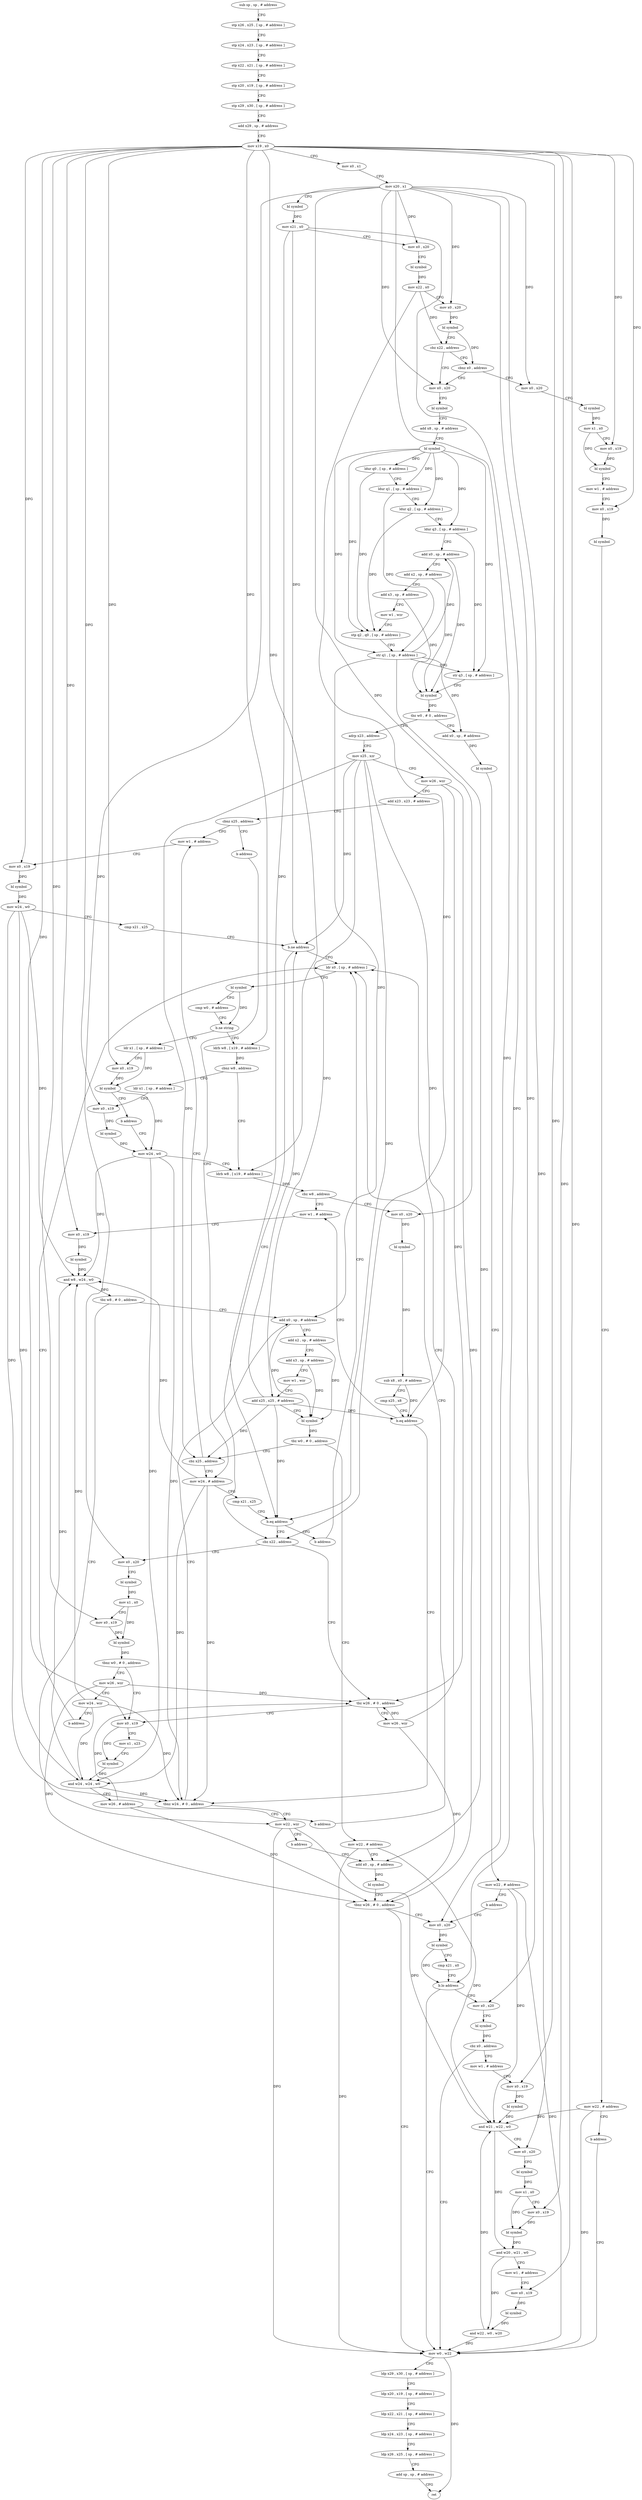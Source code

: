digraph "func" {
"99492" [label = "sub sp , sp , # address" ]
"99496" [label = "stp x26 , x25 , [ sp , # address ]" ]
"99500" [label = "stp x24 , x23 , [ sp , # address ]" ]
"99504" [label = "stp x22 , x21 , [ sp , # address ]" ]
"99508" [label = "stp x20 , x19 , [ sp , # address ]" ]
"99512" [label = "stp x29 , x30 , [ sp , # address ]" ]
"99516" [label = "add x29 , sp , # address" ]
"99520" [label = "mov x19 , x0" ]
"99524" [label = "mov x0 , x1" ]
"99528" [label = "mov x20 , x1" ]
"99532" [label = "bl symbol" ]
"99536" [label = "mov x21 , x0" ]
"99540" [label = "mov x0 , x20" ]
"99544" [label = "bl symbol" ]
"99548" [label = "mov x22 , x0" ]
"99552" [label = "mov x0 , x20" ]
"99556" [label = "bl symbol" ]
"99560" [label = "cbz x22 , address" ]
"99608" [label = "mov x0 , x20" ]
"99564" [label = "cbnz x0 , address" ]
"99612" [label = "bl symbol" ]
"99616" [label = "add x8 , sp , # address" ]
"99620" [label = "bl symbol" ]
"99624" [label = "ldur q0 , [ sp , # address ]" ]
"99628" [label = "ldur q1 , [ sp , # address ]" ]
"99632" [label = "ldur q2 , [ sp , # address ]" ]
"99636" [label = "ldur q3 , [ sp , # address ]" ]
"99640" [label = "add x0 , sp , # address" ]
"99644" [label = "add x2 , sp , # address" ]
"99648" [label = "add x3 , sp , # address" ]
"99652" [label = "mov w1 , wzr" ]
"99656" [label = "stp q2 , q0 , [ sp , # address ]" ]
"99660" [label = "str q1 , [ sp , # address ]" ]
"99664" [label = "str q3 , [ sp , # address ]" ]
"99668" [label = "bl symbol" ]
"99672" [label = "tbz w0 , # 0 , address" ]
"99960" [label = "add x0 , sp , # address" ]
"99676" [label = "adrp x23 , address" ]
"99568" [label = "mov x0 , x20" ]
"99964" [label = "bl symbol" ]
"99968" [label = "mov w22 , # address" ]
"99972" [label = "b address" ]
"99992" [label = "mov x0 , x20" ]
"99680" [label = "mov x25 , xzr" ]
"99684" [label = "mov w26 , wzr" ]
"99688" [label = "add x23 , x23 , # address" ]
"99692" [label = "cbnz x25 , address" ]
"99752" [label = "mov w1 , # address" ]
"99696" [label = "b address" ]
"99572" [label = "bl symbol" ]
"99576" [label = "mov x1 , x0" ]
"99580" [label = "mov x0 , x19" ]
"99584" [label = "bl symbol" ]
"99588" [label = "mov w1 , # address" ]
"99592" [label = "mov x0 , x19" ]
"99596" [label = "bl symbol" ]
"99600" [label = "mov w22 , # address" ]
"99604" [label = "b address" ]
"100076" [label = "mov w0 , w22" ]
"99996" [label = "bl symbol" ]
"100000" [label = "cmp x21 , x0" ]
"100004" [label = "b.lo address" ]
"100008" [label = "mov x0 , x20" ]
"99756" [label = "mov x0 , x19" ]
"99760" [label = "bl symbol" ]
"99764" [label = "mov w24 , w0" ]
"99768" [label = "cmp x21 , x25" ]
"99772" [label = "b.ne address" ]
"99864" [label = "ldr x0 , [ sp , # address ]" ]
"99776" [label = "cbz x22 , address" ]
"99816" [label = "mov w24 , # address" ]
"100080" [label = "ldp x29 , x30 , [ sp , # address ]" ]
"100084" [label = "ldp x20 , x19 , [ sp , # address ]" ]
"100088" [label = "ldp x22 , x21 , [ sp , # address ]" ]
"100092" [label = "ldp x24 , x23 , [ sp , # address ]" ]
"100096" [label = "ldp x26 , x25 , [ sp , # address ]" ]
"100100" [label = "add sp , sp , # address" ]
"100104" [label = "ret" ]
"100012" [label = "bl symbol" ]
"100016" [label = "cbz x0 , address" ]
"100020" [label = "mov w1 , # address" ]
"99868" [label = "bl symbol" ]
"99872" [label = "cmp w0 , # address" ]
"99876" [label = "b.ne string" ]
"99896" [label = "ldrb w8 , [ x19 , # address ]" ]
"99880" [label = "ldr x1 , [ sp , # address ]" ]
"99832" [label = "tbz w26 , # 0 , address" ]
"99780" [label = "mov x0 , x20" ]
"99820" [label = "cmp x21 , x25" ]
"99824" [label = "b.eq address" ]
"99828" [label = "b address" ]
"100024" [label = "mov x0 , x19" ]
"100028" [label = "bl symbol" ]
"100032" [label = "and w21 , w22 , w0" ]
"100036" [label = "mov x0 , x20" ]
"100040" [label = "bl symbol" ]
"100044" [label = "mov x1 , x0" ]
"100048" [label = "mov x0 , x19" ]
"100052" [label = "bl symbol" ]
"100056" [label = "and w20 , w21 , w0" ]
"100060" [label = "mov w1 , # address" ]
"100064" [label = "mov x0 , x19" ]
"100068" [label = "bl symbol" ]
"100072" [label = "and w22 , w0 , w20" ]
"99900" [label = "cbnz w8 , address" ]
"99920" [label = "ldrb w8 , [ x19 , # address ]" ]
"99904" [label = "ldr x1 , [ sp , # address ]" ]
"99884" [label = "mov x0 , x19" ]
"99888" [label = "bl symbol" ]
"99892" [label = "b address" ]
"99916" [label = "mov w24 , w0" ]
"99860" [label = "mov w26 , wzr" ]
"99836" [label = "mov x0 , x19" ]
"99784" [label = "bl symbol" ]
"99788" [label = "mov x1 , x0" ]
"99792" [label = "mov x0 , x19" ]
"99796" [label = "bl symbol" ]
"99800" [label = "tbnz w0 , # 0 , address" ]
"99804" [label = "mov w26 , wzr" ]
"99924" [label = "cbz w8 , address" ]
"99700" [label = "mov w1 , # address" ]
"99928" [label = "mov x0 , x20" ]
"99908" [label = "mov x0 , x19" ]
"99912" [label = "bl symbol" ]
"99840" [label = "mov x1 , x23" ]
"99844" [label = "bl symbol" ]
"99848" [label = "and w24 , w24 , w0" ]
"99852" [label = "mov w26 , # address" ]
"99856" [label = "b address" ]
"99808" [label = "mov w24 , wzr" ]
"99812" [label = "b address" ]
"99704" [label = "mov x0 , x19" ]
"99708" [label = "bl symbol" ]
"99712" [label = "and w8 , w24 , w0" ]
"99716" [label = "tbz w8 , # 0 , address" ]
"99952" [label = "mov w22 , wzr" ]
"99720" [label = "add x0 , sp , # address" ]
"99932" [label = "bl symbol" ]
"99936" [label = "sub x8 , x0 , # address" ]
"99940" [label = "cmp x25 , x8" ]
"99944" [label = "b.eq address" ]
"99948" [label = "tbnz w24 , # 0 , address" ]
"99956" [label = "b address" ]
"99980" [label = "add x0 , sp , # address" ]
"99724" [label = "add x2 , sp , # address" ]
"99728" [label = "add x3 , sp , # address" ]
"99732" [label = "mov w1 , wzr" ]
"99736" [label = "add x25 , x25 , # address" ]
"99740" [label = "bl symbol" ]
"99744" [label = "tbz w0 , # 0 , address" ]
"99976" [label = "mov w22 , # address" ]
"99748" [label = "cbz x25 , address" ]
"99984" [label = "bl symbol" ]
"99988" [label = "tbnz w26 , # 0 , address" ]
"99492" -> "99496" [ label = "CFG" ]
"99496" -> "99500" [ label = "CFG" ]
"99500" -> "99504" [ label = "CFG" ]
"99504" -> "99508" [ label = "CFG" ]
"99508" -> "99512" [ label = "CFG" ]
"99512" -> "99516" [ label = "CFG" ]
"99516" -> "99520" [ label = "CFG" ]
"99520" -> "99524" [ label = "CFG" ]
"99520" -> "99580" [ label = "DFG" ]
"99520" -> "99592" [ label = "DFG" ]
"99520" -> "99756" [ label = "DFG" ]
"99520" -> "100024" [ label = "DFG" ]
"99520" -> "100048" [ label = "DFG" ]
"99520" -> "100064" [ label = "DFG" ]
"99520" -> "99896" [ label = "DFG" ]
"99520" -> "99884" [ label = "DFG" ]
"99520" -> "99792" [ label = "DFG" ]
"99520" -> "99920" [ label = "DFG" ]
"99520" -> "99908" [ label = "DFG" ]
"99520" -> "99836" [ label = "DFG" ]
"99520" -> "99704" [ label = "DFG" ]
"99524" -> "99528" [ label = "CFG" ]
"99528" -> "99532" [ label = "CFG" ]
"99528" -> "99540" [ label = "DFG" ]
"99528" -> "99552" [ label = "DFG" ]
"99528" -> "99608" [ label = "DFG" ]
"99528" -> "99568" [ label = "DFG" ]
"99528" -> "99992" [ label = "DFG" ]
"99528" -> "100008" [ label = "DFG" ]
"99528" -> "100036" [ label = "DFG" ]
"99528" -> "99780" [ label = "DFG" ]
"99528" -> "99928" [ label = "DFG" ]
"99532" -> "99536" [ label = "DFG" ]
"99536" -> "99540" [ label = "CFG" ]
"99536" -> "100004" [ label = "DFG" ]
"99536" -> "99772" [ label = "DFG" ]
"99536" -> "99824" [ label = "DFG" ]
"99540" -> "99544" [ label = "CFG" ]
"99544" -> "99548" [ label = "DFG" ]
"99548" -> "99552" [ label = "CFG" ]
"99548" -> "99560" [ label = "DFG" ]
"99548" -> "99776" [ label = "DFG" ]
"99552" -> "99556" [ label = "DFG" ]
"99556" -> "99560" [ label = "CFG" ]
"99556" -> "99564" [ label = "DFG" ]
"99560" -> "99608" [ label = "CFG" ]
"99560" -> "99564" [ label = "CFG" ]
"99608" -> "99612" [ label = "CFG" ]
"99564" -> "99608" [ label = "CFG" ]
"99564" -> "99568" [ label = "CFG" ]
"99612" -> "99616" [ label = "CFG" ]
"99616" -> "99620" [ label = "CFG" ]
"99620" -> "99624" [ label = "DFG" ]
"99620" -> "99656" [ label = "DFG" ]
"99620" -> "99628" [ label = "DFG" ]
"99620" -> "99660" [ label = "DFG" ]
"99620" -> "99632" [ label = "DFG" ]
"99620" -> "99636" [ label = "DFG" ]
"99620" -> "99664" [ label = "DFG" ]
"99624" -> "99628" [ label = "CFG" ]
"99624" -> "99656" [ label = "DFG" ]
"99628" -> "99632" [ label = "CFG" ]
"99628" -> "99660" [ label = "DFG" ]
"99632" -> "99636" [ label = "CFG" ]
"99632" -> "99656" [ label = "DFG" ]
"99636" -> "99640" [ label = "CFG" ]
"99636" -> "99664" [ label = "DFG" ]
"99640" -> "99644" [ label = "CFG" ]
"99640" -> "99668" [ label = "DFG" ]
"99644" -> "99648" [ label = "CFG" ]
"99644" -> "99668" [ label = "DFG" ]
"99648" -> "99652" [ label = "CFG" ]
"99648" -> "99668" [ label = "DFG" ]
"99652" -> "99656" [ label = "CFG" ]
"99656" -> "99660" [ label = "CFG" ]
"99660" -> "99664" [ label = "CFG" ]
"99660" -> "99640" [ label = "DFG" ]
"99660" -> "99960" [ label = "DFG" ]
"99660" -> "99720" [ label = "DFG" ]
"99660" -> "99980" [ label = "DFG" ]
"99664" -> "99668" [ label = "CFG" ]
"99668" -> "99672" [ label = "DFG" ]
"99672" -> "99960" [ label = "CFG" ]
"99672" -> "99676" [ label = "CFG" ]
"99960" -> "99964" [ label = "DFG" ]
"99676" -> "99680" [ label = "CFG" ]
"99568" -> "99572" [ label = "CFG" ]
"99964" -> "99968" [ label = "CFG" ]
"99968" -> "99972" [ label = "CFG" ]
"99968" -> "100076" [ label = "DFG" ]
"99968" -> "100032" [ label = "DFG" ]
"99972" -> "99992" [ label = "CFG" ]
"99992" -> "99996" [ label = "DFG" ]
"99680" -> "99684" [ label = "CFG" ]
"99680" -> "99772" [ label = "DFG" ]
"99680" -> "99824" [ label = "DFG" ]
"99680" -> "99944" [ label = "DFG" ]
"99680" -> "99736" [ label = "DFG" ]
"99680" -> "99748" [ label = "DFG" ]
"99684" -> "99688" [ label = "CFG" ]
"99684" -> "99832" [ label = "DFG" ]
"99684" -> "99988" [ label = "DFG" ]
"99688" -> "99692" [ label = "CFG" ]
"99692" -> "99752" [ label = "CFG" ]
"99692" -> "99696" [ label = "CFG" ]
"99752" -> "99756" [ label = "CFG" ]
"99696" -> "99816" [ label = "CFG" ]
"99572" -> "99576" [ label = "DFG" ]
"99576" -> "99580" [ label = "CFG" ]
"99576" -> "99584" [ label = "DFG" ]
"99580" -> "99584" [ label = "DFG" ]
"99584" -> "99588" [ label = "CFG" ]
"99588" -> "99592" [ label = "CFG" ]
"99592" -> "99596" [ label = "DFG" ]
"99596" -> "99600" [ label = "CFG" ]
"99600" -> "99604" [ label = "CFG" ]
"99600" -> "100076" [ label = "DFG" ]
"99600" -> "100032" [ label = "DFG" ]
"99604" -> "100076" [ label = "CFG" ]
"100076" -> "100080" [ label = "CFG" ]
"100076" -> "100104" [ label = "DFG" ]
"99996" -> "100000" [ label = "CFG" ]
"99996" -> "100004" [ label = "DFG" ]
"100000" -> "100004" [ label = "CFG" ]
"100004" -> "100076" [ label = "CFG" ]
"100004" -> "100008" [ label = "CFG" ]
"100008" -> "100012" [ label = "CFG" ]
"99756" -> "99760" [ label = "DFG" ]
"99760" -> "99764" [ label = "DFG" ]
"99764" -> "99768" [ label = "CFG" ]
"99764" -> "99848" [ label = "DFG" ]
"99764" -> "99712" [ label = "DFG" ]
"99764" -> "99948" [ label = "DFG" ]
"99768" -> "99772" [ label = "CFG" ]
"99772" -> "99864" [ label = "CFG" ]
"99772" -> "99776" [ label = "CFG" ]
"99864" -> "99868" [ label = "CFG" ]
"99776" -> "99832" [ label = "CFG" ]
"99776" -> "99780" [ label = "CFG" ]
"99816" -> "99820" [ label = "CFG" ]
"99816" -> "99848" [ label = "DFG" ]
"99816" -> "99712" [ label = "DFG" ]
"99816" -> "99948" [ label = "DFG" ]
"100080" -> "100084" [ label = "CFG" ]
"100084" -> "100088" [ label = "CFG" ]
"100088" -> "100092" [ label = "CFG" ]
"100092" -> "100096" [ label = "CFG" ]
"100096" -> "100100" [ label = "CFG" ]
"100100" -> "100104" [ label = "CFG" ]
"100012" -> "100016" [ label = "DFG" ]
"100016" -> "100076" [ label = "CFG" ]
"100016" -> "100020" [ label = "CFG" ]
"100020" -> "100024" [ label = "CFG" ]
"99868" -> "99872" [ label = "CFG" ]
"99868" -> "99876" [ label = "DFG" ]
"99872" -> "99876" [ label = "CFG" ]
"99876" -> "99896" [ label = "CFG" ]
"99876" -> "99880" [ label = "CFG" ]
"99896" -> "99900" [ label = "DFG" ]
"99880" -> "99884" [ label = "CFG" ]
"99880" -> "99888" [ label = "DFG" ]
"99832" -> "99860" [ label = "CFG" ]
"99832" -> "99836" [ label = "CFG" ]
"99780" -> "99784" [ label = "CFG" ]
"99820" -> "99824" [ label = "CFG" ]
"99824" -> "99776" [ label = "CFG" ]
"99824" -> "99828" [ label = "CFG" ]
"99828" -> "99864" [ label = "CFG" ]
"100024" -> "100028" [ label = "DFG" ]
"100028" -> "100032" [ label = "DFG" ]
"100032" -> "100036" [ label = "CFG" ]
"100032" -> "100056" [ label = "DFG" ]
"100036" -> "100040" [ label = "CFG" ]
"100040" -> "100044" [ label = "DFG" ]
"100044" -> "100048" [ label = "CFG" ]
"100044" -> "100052" [ label = "DFG" ]
"100048" -> "100052" [ label = "DFG" ]
"100052" -> "100056" [ label = "DFG" ]
"100056" -> "100060" [ label = "CFG" ]
"100056" -> "100072" [ label = "DFG" ]
"100060" -> "100064" [ label = "CFG" ]
"100064" -> "100068" [ label = "DFG" ]
"100068" -> "100072" [ label = "DFG" ]
"100072" -> "100076" [ label = "DFG" ]
"100072" -> "100032" [ label = "DFG" ]
"99900" -> "99920" [ label = "CFG" ]
"99900" -> "99904" [ label = "CFG" ]
"99920" -> "99924" [ label = "DFG" ]
"99904" -> "99908" [ label = "CFG" ]
"99884" -> "99888" [ label = "DFG" ]
"99888" -> "99892" [ label = "CFG" ]
"99888" -> "99916" [ label = "DFG" ]
"99892" -> "99916" [ label = "CFG" ]
"99916" -> "99920" [ label = "CFG" ]
"99916" -> "99848" [ label = "DFG" ]
"99916" -> "99712" [ label = "DFG" ]
"99916" -> "99948" [ label = "DFG" ]
"99860" -> "99864" [ label = "CFG" ]
"99860" -> "99832" [ label = "DFG" ]
"99860" -> "99988" [ label = "DFG" ]
"99836" -> "99840" [ label = "CFG" ]
"99836" -> "99844" [ label = "DFG" ]
"99784" -> "99788" [ label = "DFG" ]
"99788" -> "99792" [ label = "CFG" ]
"99788" -> "99796" [ label = "DFG" ]
"99792" -> "99796" [ label = "DFG" ]
"99796" -> "99800" [ label = "DFG" ]
"99800" -> "99836" [ label = "CFG" ]
"99800" -> "99804" [ label = "CFG" ]
"99804" -> "99808" [ label = "CFG" ]
"99804" -> "99832" [ label = "DFG" ]
"99804" -> "99988" [ label = "DFG" ]
"99924" -> "99700" [ label = "CFG" ]
"99924" -> "99928" [ label = "CFG" ]
"99700" -> "99704" [ label = "CFG" ]
"99928" -> "99932" [ label = "DFG" ]
"99908" -> "99912" [ label = "DFG" ]
"99912" -> "99916" [ label = "DFG" ]
"99840" -> "99844" [ label = "CFG" ]
"99844" -> "99848" [ label = "DFG" ]
"99848" -> "99852" [ label = "CFG" ]
"99848" -> "99712" [ label = "DFG" ]
"99848" -> "99948" [ label = "DFG" ]
"99852" -> "99856" [ label = "CFG" ]
"99852" -> "99832" [ label = "DFG" ]
"99852" -> "99988" [ label = "DFG" ]
"99856" -> "99864" [ label = "CFG" ]
"99808" -> "99812" [ label = "CFG" ]
"99808" -> "99848" [ label = "DFG" ]
"99808" -> "99712" [ label = "DFG" ]
"99808" -> "99948" [ label = "DFG" ]
"99812" -> "99864" [ label = "CFG" ]
"99704" -> "99708" [ label = "DFG" ]
"99708" -> "99712" [ label = "DFG" ]
"99712" -> "99716" [ label = "DFG" ]
"99716" -> "99952" [ label = "CFG" ]
"99716" -> "99720" [ label = "CFG" ]
"99952" -> "99956" [ label = "CFG" ]
"99952" -> "100076" [ label = "DFG" ]
"99952" -> "100032" [ label = "DFG" ]
"99720" -> "99724" [ label = "CFG" ]
"99720" -> "99740" [ label = "DFG" ]
"99932" -> "99936" [ label = "DFG" ]
"99936" -> "99940" [ label = "CFG" ]
"99936" -> "99944" [ label = "DFG" ]
"99940" -> "99944" [ label = "CFG" ]
"99944" -> "99700" [ label = "CFG" ]
"99944" -> "99948" [ label = "CFG" ]
"99948" -> "99720" [ label = "CFG" ]
"99948" -> "99952" [ label = "CFG" ]
"99956" -> "99980" [ label = "CFG" ]
"99980" -> "99984" [ label = "DFG" ]
"99724" -> "99728" [ label = "CFG" ]
"99724" -> "99740" [ label = "DFG" ]
"99728" -> "99732" [ label = "CFG" ]
"99728" -> "99740" [ label = "DFG" ]
"99732" -> "99736" [ label = "CFG" ]
"99736" -> "99740" [ label = "CFG" ]
"99736" -> "99772" [ label = "DFG" ]
"99736" -> "99824" [ label = "DFG" ]
"99736" -> "99944" [ label = "DFG" ]
"99736" -> "99748" [ label = "DFG" ]
"99740" -> "99744" [ label = "DFG" ]
"99744" -> "99976" [ label = "CFG" ]
"99744" -> "99748" [ label = "CFG" ]
"99976" -> "99980" [ label = "CFG" ]
"99976" -> "100076" [ label = "DFG" ]
"99976" -> "100032" [ label = "DFG" ]
"99748" -> "99816" [ label = "CFG" ]
"99748" -> "99752" [ label = "CFG" ]
"99984" -> "99988" [ label = "CFG" ]
"99988" -> "100076" [ label = "CFG" ]
"99988" -> "99992" [ label = "CFG" ]
}
